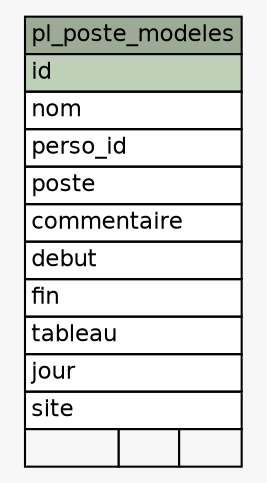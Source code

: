 // dot 2.26.3 on Linux 3.2.0-4-amd64
// SchemaSpy rev 590
digraph "pl_poste_modeles" {
  graph [
    rankdir="RL"
    bgcolor="#f7f7f7"
    nodesep="0.18"
    ranksep="0.46"
    fontname="Helvetica"
    fontsize="11"
  ];
  node [
    fontname="Helvetica"
    fontsize="11"
    shape="plaintext"
  ];
  edge [
    arrowsize="0.8"
  ];
  "pl_poste_modeles" [
    label=<
    <TABLE BORDER="0" CELLBORDER="1" CELLSPACING="0" BGCOLOR="#ffffff">
      <TR><TD COLSPAN="3" BGCOLOR="#9bab96" ALIGN="CENTER">pl_poste_modeles</TD></TR>
      <TR><TD PORT="id" COLSPAN="3" BGCOLOR="#bed1b8" ALIGN="LEFT">id</TD></TR>
      <TR><TD PORT="nom" COLSPAN="3" ALIGN="LEFT">nom</TD></TR>
      <TR><TD PORT="perso_id" COLSPAN="3" ALIGN="LEFT">perso_id</TD></TR>
      <TR><TD PORT="poste" COLSPAN="3" ALIGN="LEFT">poste</TD></TR>
      <TR><TD PORT="commentaire" COLSPAN="3" ALIGN="LEFT">commentaire</TD></TR>
      <TR><TD PORT="debut" COLSPAN="3" ALIGN="LEFT">debut</TD></TR>
      <TR><TD PORT="fin" COLSPAN="3" ALIGN="LEFT">fin</TD></TR>
      <TR><TD PORT="tableau" COLSPAN="3" ALIGN="LEFT">tableau</TD></TR>
      <TR><TD PORT="jour" COLSPAN="3" ALIGN="LEFT">jour</TD></TR>
      <TR><TD PORT="site" COLSPAN="3" ALIGN="LEFT">site</TD></TR>
      <TR><TD ALIGN="LEFT" BGCOLOR="#f7f7f7">  </TD><TD ALIGN="RIGHT" BGCOLOR="#f7f7f7">  </TD><TD ALIGN="RIGHT" BGCOLOR="#f7f7f7">  </TD></TR>
    </TABLE>>
    URL="tables/pl_poste_modeles.html"
    tooltip="pl_poste_modeles"
  ];
}
